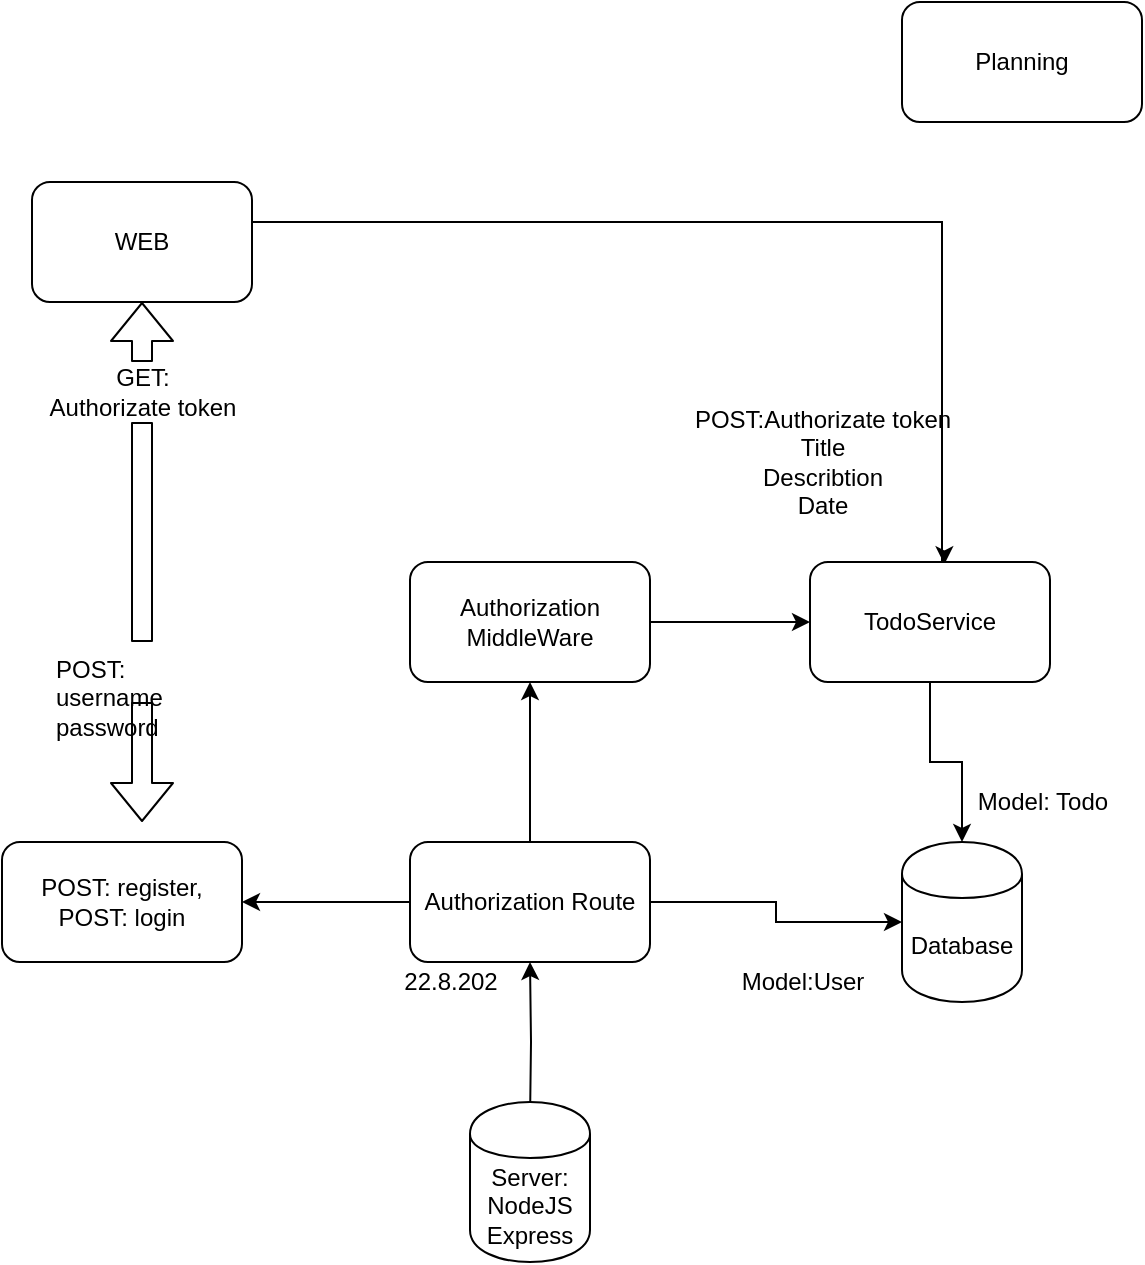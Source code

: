 <mxfile>
    <diagram id="UoekVkbAtW-dDowaNyM7" name="Struct">
        <mxGraphModel dx="838" dy="556" grid="1" gridSize="10" guides="1" tooltips="1" connect="1" arrows="1" fold="1" page="1" pageScale="1" pageWidth="827" pageHeight="1169" math="0" shadow="0">
            <root>
                <mxCell id="0"/>
                <mxCell id="1" parent="0"/>
                <mxCell id="3" value="" style="edgeStyle=orthogonalEdgeStyle;rounded=0;orthogonalLoop=1;jettySize=auto;html=1;" parent="1" target="2" edge="1">
                    <mxGeometry relative="1" as="geometry">
                        <mxPoint x="414" y="620" as="sourcePoint"/>
                    </mxGeometry>
                </mxCell>
                <mxCell id="20" value="" style="edgeStyle=orthogonalEdgeStyle;rounded=0;orthogonalLoop=1;jettySize=auto;html=1;entryX=0.56;entryY=0.019;entryDx=0;entryDy=0;entryPerimeter=0;" parent="1" source="cnb9S7JxWDHkOh-pV-jJ-2" target="6" edge="1">
                    <mxGeometry relative="1" as="geometry">
                        <mxPoint x="414" y="240" as="targetPoint"/>
                        <Array as="points">
                            <mxPoint x="620" y="170"/>
                            <mxPoint x="620" y="340"/>
                            <mxPoint x="621" y="340"/>
                        </Array>
                    </mxGeometry>
                </mxCell>
                <mxCell id="cnb9S7JxWDHkOh-pV-jJ-2" value="WEB" style="rounded=1;whiteSpace=wrap;html=1;" parent="1" vertex="1">
                    <mxGeometry x="165" y="150" width="110" height="60" as="geometry"/>
                </mxCell>
                <mxCell id="cnb9S7JxWDHkOh-pV-jJ-3" value="Planning" style="rounded=1;whiteSpace=wrap;html=1;" parent="1" vertex="1">
                    <mxGeometry x="600" y="60" width="120" height="60" as="geometry"/>
                </mxCell>
                <mxCell id="5" value="" style="edgeStyle=orthogonalEdgeStyle;rounded=0;orthogonalLoop=1;jettySize=auto;html=1;" parent="1" source="2" target="4" edge="1">
                    <mxGeometry relative="1" as="geometry"/>
                </mxCell>
                <mxCell id="9" value="" style="edgeStyle=orthogonalEdgeStyle;rounded=0;orthogonalLoop=1;jettySize=auto;html=1;" parent="1" source="2" target="8" edge="1">
                    <mxGeometry relative="1" as="geometry"/>
                </mxCell>
                <mxCell id="24" style="edgeStyle=orthogonalEdgeStyle;rounded=0;orthogonalLoop=1;jettySize=auto;html=1;entryX=0;entryY=0.5;entryDx=0;entryDy=0;" parent="1" source="2" target="23" edge="1">
                    <mxGeometry relative="1" as="geometry">
                        <mxPoint x="490" y="510" as="targetPoint"/>
                    </mxGeometry>
                </mxCell>
                <mxCell id="2" value="Authorization Route&lt;br&gt;" style="whiteSpace=wrap;html=1;rounded=1;" parent="1" vertex="1">
                    <mxGeometry x="354" y="480" width="120" height="60" as="geometry"/>
                </mxCell>
                <mxCell id="7" value="" style="edgeStyle=orthogonalEdgeStyle;rounded=0;orthogonalLoop=1;jettySize=auto;html=1;" parent="1" source="4" target="6" edge="1">
                    <mxGeometry relative="1" as="geometry"/>
                </mxCell>
                <mxCell id="4" value="Authorization MiddleWare" style="whiteSpace=wrap;html=1;rounded=1;" parent="1" vertex="1">
                    <mxGeometry x="354" y="340" width="120" height="60" as="geometry"/>
                </mxCell>
                <mxCell id="25" style="edgeStyle=orthogonalEdgeStyle;rounded=0;orthogonalLoop=1;jettySize=auto;html=1;" parent="1" source="6" target="23" edge="1">
                    <mxGeometry relative="1" as="geometry"/>
                </mxCell>
                <mxCell id="6" value="TodoService&lt;br&gt;" style="whiteSpace=wrap;html=1;rounded=1;" parent="1" vertex="1">
                    <mxGeometry x="554" y="340" width="120" height="60" as="geometry"/>
                </mxCell>
                <mxCell id="8" value="POST: register,&lt;br&gt;POST: login" style="whiteSpace=wrap;html=1;rounded=1;" parent="1" vertex="1">
                    <mxGeometry x="150" y="480" width="120" height="60" as="geometry"/>
                </mxCell>
                <mxCell id="13" value="" style="shape=flexArrow;endArrow=classic;startArrow=none;html=1;" parent="1" source="15" edge="1">
                    <mxGeometry width="100" height="100" relative="1" as="geometry">
                        <mxPoint x="220" y="470" as="sourcePoint"/>
                        <mxPoint x="220" y="210" as="targetPoint"/>
                    </mxGeometry>
                </mxCell>
                <mxCell id="15" value="GET:&lt;br&gt;Authorizate token" style="text;html=1;align=center;verticalAlign=middle;resizable=0;points=[];autosize=1;strokeColor=none;" parent="1" vertex="1">
                    <mxGeometry x="165" y="240" width="110" height="30" as="geometry"/>
                </mxCell>
                <mxCell id="16" value="" style="shape=flexArrow;endArrow=none;startArrow=none;html=1;" parent="1" source="14" target="15" edge="1">
                    <mxGeometry width="100" height="100" relative="1" as="geometry">
                        <mxPoint x="220" y="470" as="sourcePoint"/>
                        <mxPoint x="220" y="210" as="targetPoint"/>
                    </mxGeometry>
                </mxCell>
                <mxCell id="14" value="POST: username&lt;br&gt;password" style="text;whiteSpace=wrap;html=1;" parent="1" vertex="1">
                    <mxGeometry x="175" y="380" width="90" height="30" as="geometry"/>
                </mxCell>
                <mxCell id="18" value="" style="shape=flexArrow;endArrow=none;startArrow=classic;html=1;" parent="1" target="14" edge="1">
                    <mxGeometry width="100" height="100" relative="1" as="geometry">
                        <mxPoint x="220" y="470" as="sourcePoint"/>
                        <mxPoint x="220" y="270" as="targetPoint"/>
                    </mxGeometry>
                </mxCell>
                <mxCell id="21" value="POST:Authorizate token&lt;br&gt;Title&lt;br&gt;Describtion&lt;br&gt;Date" style="text;html=1;align=center;verticalAlign=middle;resizable=0;points=[];autosize=1;strokeColor=none;" parent="1" vertex="1">
                    <mxGeometry x="490" y="260" width="140" height="60" as="geometry"/>
                </mxCell>
                <mxCell id="23" value="Database" style="shape=cylinder;whiteSpace=wrap;html=1;boundedLbl=1;backgroundOutline=1;" parent="1" vertex="1">
                    <mxGeometry x="600" y="480" width="60" height="80" as="geometry"/>
                </mxCell>
                <mxCell id="26" value="Model:User" style="text;html=1;align=center;verticalAlign=middle;resizable=0;points=[];autosize=1;strokeColor=none;" parent="1" vertex="1">
                    <mxGeometry x="510" y="540" width="80" height="20" as="geometry"/>
                </mxCell>
                <mxCell id="27" value="Model: Todo" style="text;html=1;align=center;verticalAlign=middle;resizable=0;points=[];autosize=1;strokeColor=none;" parent="1" vertex="1">
                    <mxGeometry x="630" y="450" width="80" height="20" as="geometry"/>
                </mxCell>
                <mxCell id="28" value="22.8.202" style="text;html=1;align=center;verticalAlign=middle;resizable=0;points=[];autosize=1;strokeColor=none;" parent="1" vertex="1">
                    <mxGeometry x="334" y="540" width="80" height="20" as="geometry"/>
                </mxCell>
                <mxCell id="30" value="Server:&lt;br&gt;NodeJS&lt;br&gt;Express" style="shape=cylinder;whiteSpace=wrap;html=1;boundedLbl=1;backgroundOutline=1;" parent="1" vertex="1">
                    <mxGeometry x="384" y="610" width="60" height="80" as="geometry"/>
                </mxCell>
            </root>
        </mxGraphModel>
    </diagram>
    <diagram id="Mpqez84OMO6wbIpgz7qG" name="Страница 2">
        <mxGraphModel dx="838" dy="556" grid="1" gridSize="10" guides="1" tooltips="1" connect="1" arrows="1" fold="1" page="1" pageScale="1" pageWidth="827" pageHeight="1169" math="0" shadow="0">
            <root>
                <mxCell id="fnSDP45AM_YYFh1hsygT-0"/>
                <mxCell id="fnSDP45AM_YYFh1hsygT-1" parent="fnSDP45AM_YYFh1hsygT-0"/>
                <mxCell id="fnSDP45AM_YYFh1hsygT-4" value="" style="edgeStyle=orthogonalEdgeStyle;rounded=0;orthogonalLoop=1;jettySize=auto;html=1;" edge="1" parent="fnSDP45AM_YYFh1hsygT-1" source="fnSDP45AM_YYFh1hsygT-2" target="fnSDP45AM_YYFh1hsygT-3">
                    <mxGeometry relative="1" as="geometry"/>
                </mxCell>
                <mxCell id="fnSDP45AM_YYFh1hsygT-2" value="StartPage&lt;br&gt;" style="ellipse;whiteSpace=wrap;html=1;" vertex="1" parent="fnSDP45AM_YYFh1hsygT-1">
                    <mxGeometry x="310" y="20" width="120" height="60" as="geometry"/>
                </mxCell>
                <mxCell id="fnSDP45AM_YYFh1hsygT-3" value="AuthPage" style="whiteSpace=wrap;html=1;" vertex="1" parent="fnSDP45AM_YYFh1hsygT-1">
                    <mxGeometry x="310" y="160" width="120" height="60" as="geometry"/>
                </mxCell>
            </root>
        </mxGraphModel>
    </diagram>
</mxfile>